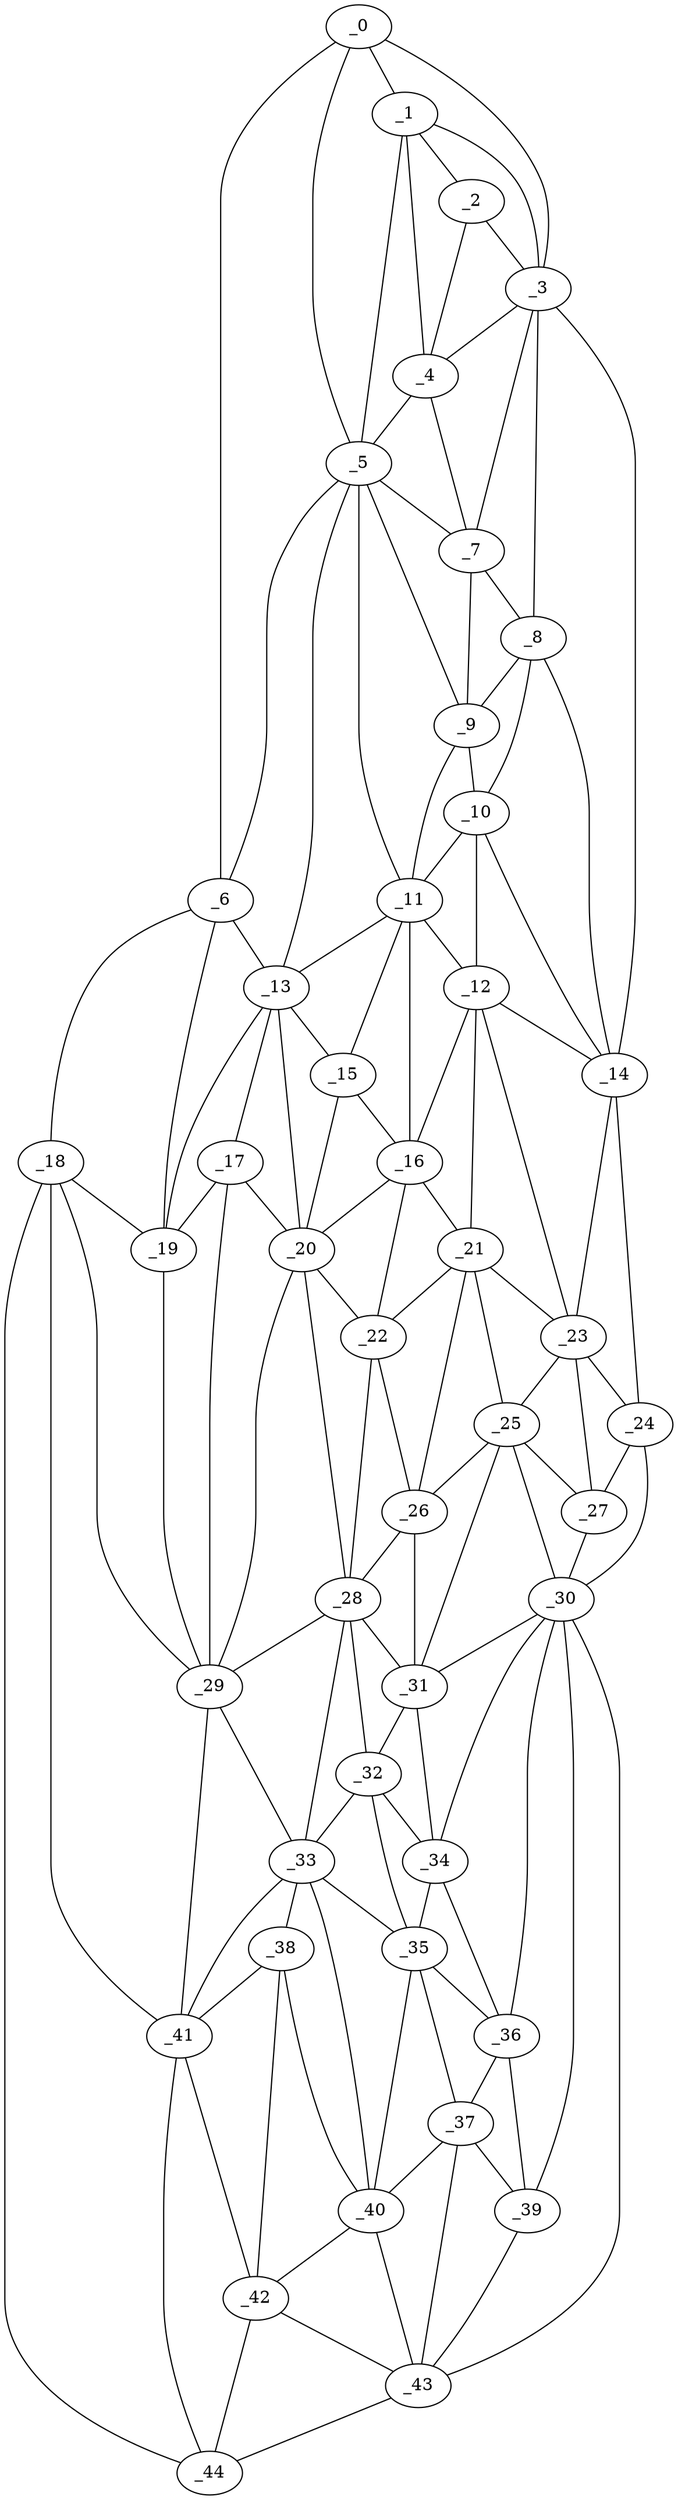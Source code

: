 graph "obj29__10.gxl" {
	_0	 [x=7,
		y=39];
	_1	 [x=18,
		y=59];
	_0 -- _1	 [valence=2];
	_3	 [x=26,
		y=80];
	_0 -- _3	 [valence=1];
	_5	 [x=32,
		y=43];
	_0 -- _5	 [valence=1];
	_6	 [x=35,
		y=16];
	_0 -- _6	 [valence=1];
	_2	 [x=24,
		y=68];
	_1 -- _2	 [valence=2];
	_1 -- _3	 [valence=2];
	_4	 [x=31,
		y=69];
	_1 -- _4	 [valence=1];
	_1 -- _5	 [valence=2];
	_2 -- _3	 [valence=1];
	_2 -- _4	 [valence=2];
	_3 -- _4	 [valence=2];
	_7	 [x=35,
		y=70];
	_3 -- _7	 [valence=1];
	_8	 [x=35,
		y=82];
	_3 -- _8	 [valence=1];
	_14	 [x=58,
		y=107];
	_3 -- _14	 [valence=1];
	_4 -- _5	 [valence=2];
	_4 -- _7	 [valence=2];
	_5 -- _6	 [valence=2];
	_5 -- _7	 [valence=2];
	_9	 [x=40,
		y=72];
	_5 -- _9	 [valence=1];
	_11	 [x=48,
		y=72];
	_5 -- _11	 [valence=2];
	_13	 [x=56,
		y=40];
	_5 -- _13	 [valence=2];
	_6 -- _13	 [valence=1];
	_18	 [x=70,
		y=16];
	_6 -- _18	 [valence=1];
	_19	 [x=70,
		y=27];
	_6 -- _19	 [valence=2];
	_7 -- _8	 [valence=2];
	_7 -- _9	 [valence=2];
	_8 -- _9	 [valence=1];
	_10	 [x=46,
		y=82];
	_8 -- _10	 [valence=2];
	_8 -- _14	 [valence=1];
	_9 -- _10	 [valence=1];
	_9 -- _11	 [valence=2];
	_10 -- _11	 [valence=2];
	_12	 [x=53,
		y=85];
	_10 -- _12	 [valence=2];
	_10 -- _14	 [valence=2];
	_11 -- _12	 [valence=1];
	_11 -- _13	 [valence=1];
	_15	 [x=62,
		y=69];
	_11 -- _15	 [valence=1];
	_16	 [x=62,
		y=73];
	_11 -- _16	 [valence=2];
	_12 -- _14	 [valence=2];
	_12 -- _16	 [valence=2];
	_21	 [x=70,
		y=85];
	_12 -- _21	 [valence=1];
	_23	 [x=71,
		y=103];
	_12 -- _23	 [valence=2];
	_13 -- _15	 [valence=1];
	_17	 [x=66,
		y=36];
	_13 -- _17	 [valence=2];
	_13 -- _19	 [valence=2];
	_20	 [x=70,
		y=68];
	_13 -- _20	 [valence=2];
	_14 -- _23	 [valence=2];
	_24	 [x=74,
		y=108];
	_14 -- _24	 [valence=1];
	_15 -- _16	 [valence=2];
	_15 -- _20	 [valence=2];
	_16 -- _20	 [valence=1];
	_16 -- _21	 [valence=2];
	_22	 [x=71,
		y=77];
	_16 -- _22	 [valence=1];
	_17 -- _19	 [valence=2];
	_17 -- _20	 [valence=1];
	_29	 [x=89,
		y=40];
	_17 -- _29	 [valence=1];
	_18 -- _19	 [valence=1];
	_18 -- _29	 [valence=2];
	_41	 [x=113,
		y=43];
	_18 -- _41	 [valence=1];
	_44	 [x=126,
		y=38];
	_18 -- _44	 [valence=1];
	_19 -- _29	 [valence=2];
	_20 -- _22	 [valence=2];
	_28	 [x=83,
		y=73];
	_20 -- _28	 [valence=1];
	_20 -- _29	 [valence=2];
	_21 -- _22	 [valence=2];
	_21 -- _23	 [valence=2];
	_25	 [x=75,
		y=95];
	_21 -- _25	 [valence=1];
	_26	 [x=81,
		y=81];
	_21 -- _26	 [valence=2];
	_22 -- _26	 [valence=2];
	_22 -- _28	 [valence=2];
	_23 -- _24	 [valence=2];
	_23 -- _25	 [valence=2];
	_27	 [x=82,
		y=106];
	_23 -- _27	 [valence=2];
	_24 -- _27	 [valence=1];
	_30	 [x=90,
		y=105];
	_24 -- _30	 [valence=1];
	_25 -- _26	 [valence=2];
	_25 -- _27	 [valence=1];
	_25 -- _30	 [valence=1];
	_31	 [x=92,
		y=81];
	_25 -- _31	 [valence=1];
	_26 -- _28	 [valence=1];
	_26 -- _31	 [valence=2];
	_27 -- _30	 [valence=2];
	_28 -- _29	 [valence=2];
	_28 -- _31	 [valence=2];
	_32	 [x=94,
		y=70];
	_28 -- _32	 [valence=1];
	_33	 [x=98,
		y=47];
	_28 -- _33	 [valence=2];
	_29 -- _33	 [valence=1];
	_29 -- _41	 [valence=1];
	_30 -- _31	 [valence=2];
	_34	 [x=98,
		y=79];
	_30 -- _34	 [valence=2];
	_36	 [x=103,
		y=79];
	_30 -- _36	 [valence=2];
	_39	 [x=109,
		y=78];
	_30 -- _39	 [valence=2];
	_43	 [x=123,
		y=73];
	_30 -- _43	 [valence=1];
	_31 -- _32	 [valence=2];
	_31 -- _34	 [valence=1];
	_32 -- _33	 [valence=1];
	_32 -- _34	 [valence=2];
	_35	 [x=101,
		y=69];
	_32 -- _35	 [valence=1];
	_33 -- _35	 [valence=2];
	_38	 [x=107,
		y=48];
	_33 -- _38	 [valence=2];
	_40	 [x=110,
		y=62];
	_33 -- _40	 [valence=1];
	_33 -- _41	 [valence=2];
	_34 -- _35	 [valence=2];
	_34 -- _36	 [valence=2];
	_35 -- _36	 [valence=1];
	_37	 [x=106,
		y=68];
	_35 -- _37	 [valence=2];
	_35 -- _40	 [valence=2];
	_36 -- _37	 [valence=2];
	_36 -- _39	 [valence=2];
	_37 -- _39	 [valence=1];
	_37 -- _40	 [valence=2];
	_37 -- _43	 [valence=2];
	_38 -- _40	 [valence=2];
	_38 -- _41	 [valence=2];
	_42	 [x=122,
		y=51];
	_38 -- _42	 [valence=2];
	_39 -- _43	 [valence=1];
	_40 -- _42	 [valence=1];
	_40 -- _43	 [valence=2];
	_41 -- _42	 [valence=2];
	_41 -- _44	 [valence=2];
	_42 -- _43	 [valence=1];
	_42 -- _44	 [valence=1];
	_43 -- _44	 [valence=1];
}
